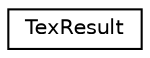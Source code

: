 digraph G
{
  edge [fontname="Helvetica",fontsize="10",labelfontname="Helvetica",labelfontsize="10"];
  node [fontname="Helvetica",fontsize="10",shape=record];
  rankdir=LR;
  Node1 [label="TexResult",height=0.2,width=0.4,color="black", fillcolor="white", style="filled",URL="$db/da2/structTexResult.html"];
}
